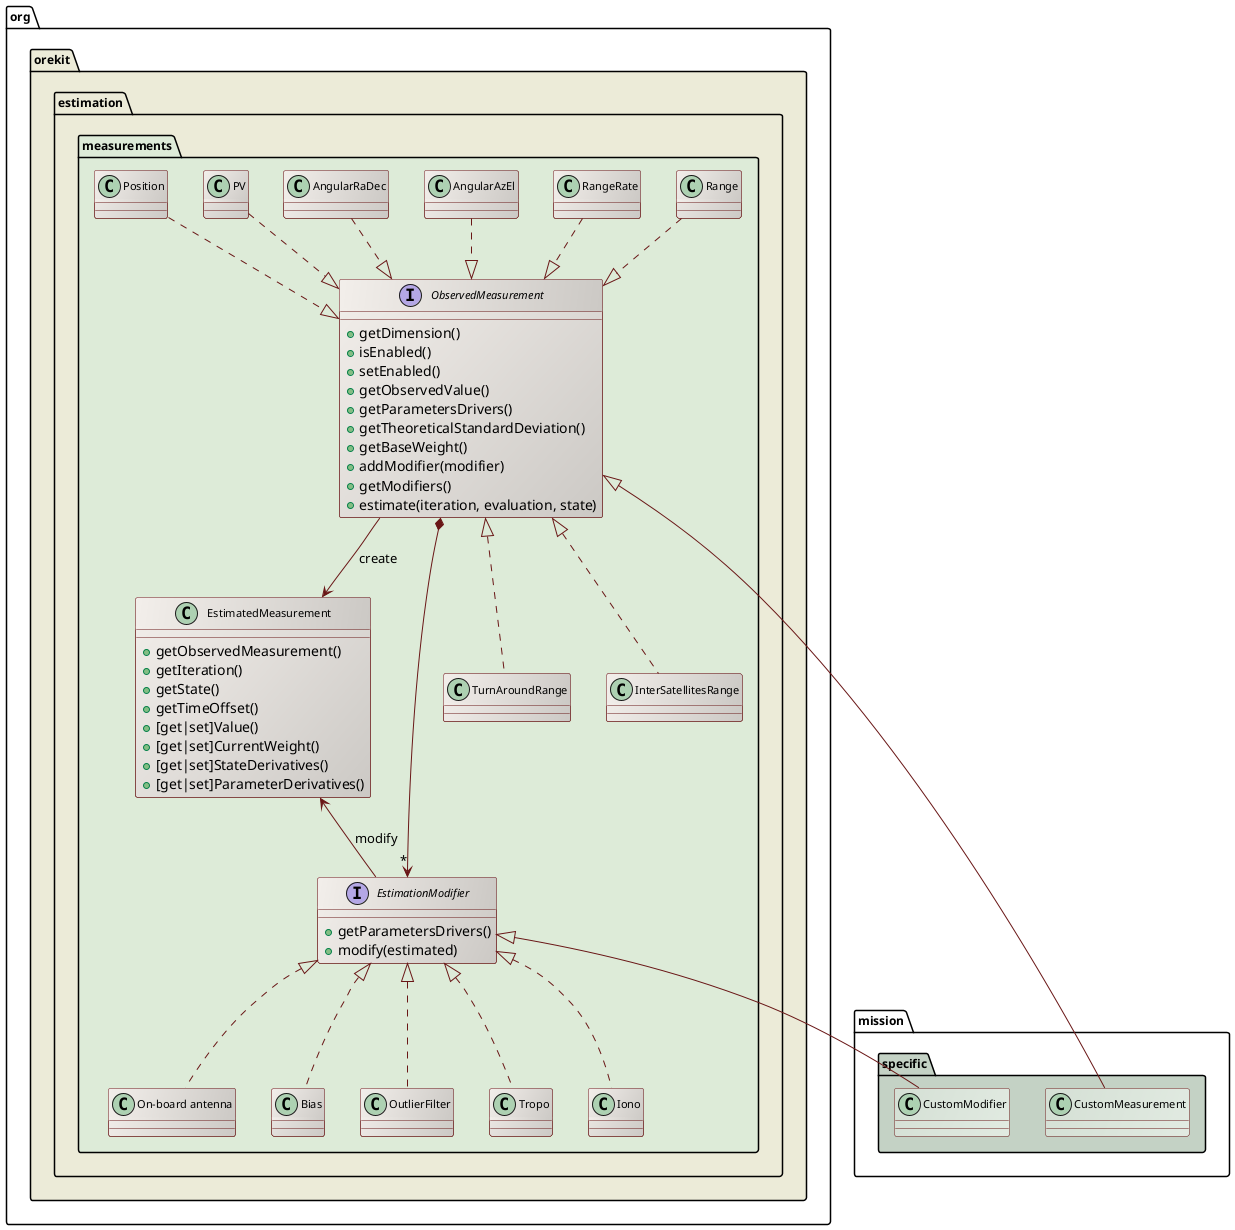 ' Copyright 2002-2018 CS Systèmes d'Information
' Licensed to CS Systèmes d'Information (CS) under one or more
' contributor license agreements.  See the NOTICE file distributed with
' this work for additional information regarding copyright ownership.
' CS licenses this file to You under the Apache License, Version 2.0
' (the "License"); you may not use this file except in compliance with
' the License.  You may obtain a copy of the License at
'
'   http://www.apache.org/licenses/LICENSE-2.0
'
' Unless required by applicable law or agreed to in writing, software
' distributed under the License is distributed on an "AS IS" BASIS,
' WITHOUT WARRANTIES OR CONDITIONS OF ANY KIND, either express or implied.
' See the License for the specific language governing permissions and
' limitations under the License.
 
@startuml

  skinparam svek                  true
  skinparam ClassBackgroundColor  #F3EFEB/CCC9C5
  skinparam ClassArrowColor       #691616
  skinparam ClassBorderColor      #691616
  skinparam NoteBackgroundColor   #F3EFEB
  skinparam NoteBorderColor       #691616
  skinparam NoteFontColor         #691616
  skinparam ClassFontSize         11
  skinparam PackageFontSize       12

  package org.orekit #ECEBD8 {

    package estimation.measurements #DDEBD8 {

      interface ObservedMeasurement {
        +getDimension()
        +isEnabled()
        +setEnabled()
        +getObservedValue()
        +getParametersDrivers()
        +getTheoreticalStandardDeviation()
        +getBaseWeight()
        +addModifier(modifier)
        +getModifiers()
        +estimate(iteration, evaluation, state)
      }
    
      class EstimatedMeasurement {
        +getObservedMeasurement()
        +getIteration()
        +getState()
        +getTimeOffset()
        +[get|set]Value()
        +[get|set]CurrentWeight()
        +[get|set]StateDerivatives()
        +[get|set]ParameterDerivatives()
      }
    
      interface EstimationModifier {
        +getParametersDrivers()
        +modify(estimated)
      }
    
      class "On-board antenna" as Onboard
      ObservedMeasurement *--> "*" EstimationModifier
      ObservedMeasurement --> EstimatedMeasurement : create
      EstimatedMeasurement <-- EstimationModifier : modify
      Range              ..|> ObservedMeasurement
      RangeRate          ..|> ObservedMeasurement
      AngularAzEl        ..|> ObservedMeasurement
      AngularRaDec       ..|> ObservedMeasurement
      PV                 ..|> ObservedMeasurement
      Position           ..|> ObservedMeasurement
      ObservedMeasurement <|.. TurnAroundRange
      ObservedMeasurement <|.. InterSatellitesRange
      EstimationModifier <|.. Bias
      EstimationModifier <|.. OutlierFilter
      EstimationModifier <|.. Tropo
      EstimationModifier <|.. Iono
      EstimationModifier <|.. Onboard
 
    }

  }

  package mission.specific #C4D2C5 {
    class CustomModifier #D5E0D5/E2EBE2
    class CustomMeasurement #D5E0D5/E2EBE2
    ObservedMeasurement <|-- CustomMeasurement
    EstimationModifier <|-- CustomModifier
  }

@enduml
